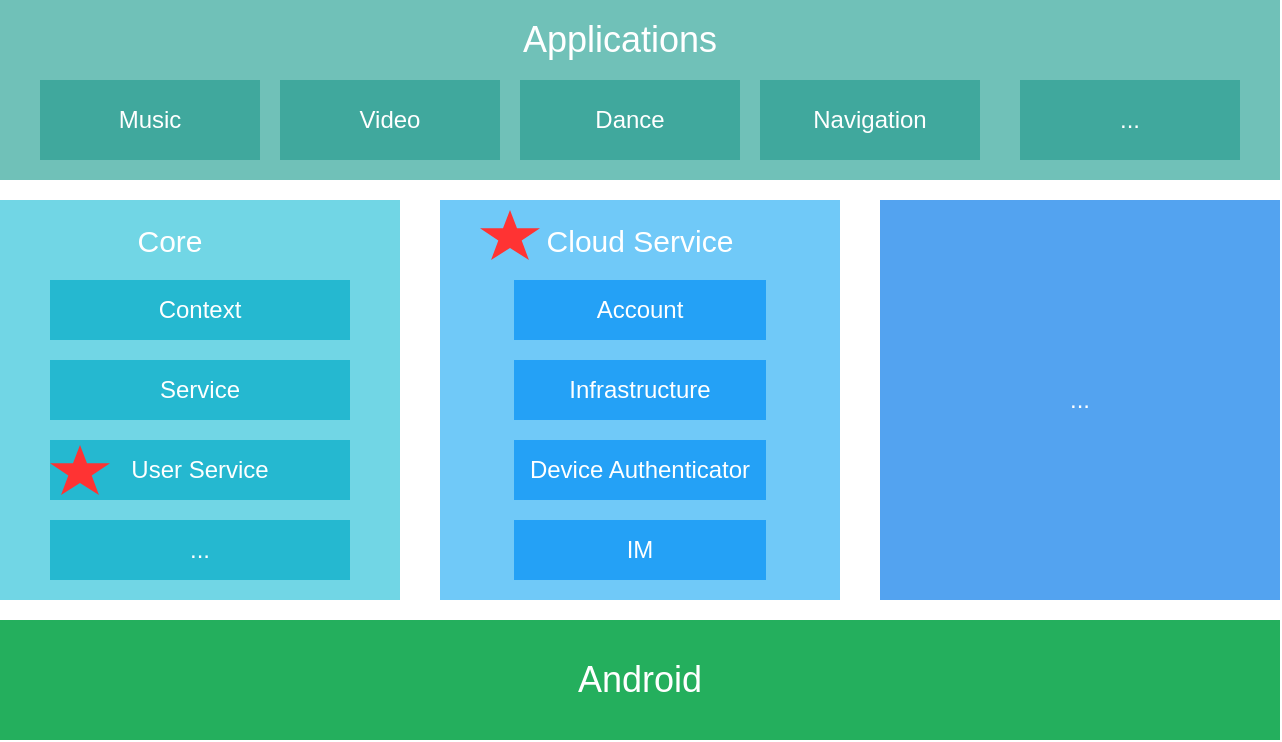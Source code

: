 <mxfile version="14.4.2" type="github">
  <diagram id="SnjRfekPy-o0OqnQR4I5" name="第 1 页">
    <mxGraphModel dx="1426" dy="685" grid="1" gridSize="10" guides="1" tooltips="1" connect="1" arrows="1" fold="1" page="1" pageScale="1" pageWidth="827" pageHeight="1169" math="0" shadow="0">
      <root>
        <mxCell id="0" />
        <mxCell id="1" parent="0" />
        <mxCell id="-p3FHsMHLCQBcIgLG7pE-1" value="" style="rounded=0;whiteSpace=wrap;html=1;fillColor=#70C1B8;strokeColor=none;" vertex="1" parent="1">
          <mxGeometry x="30" y="180" width="640" height="90" as="geometry" />
        </mxCell>
        <mxCell id="-p3FHsMHLCQBcIgLG7pE-2" value="Applications" style="text;html=1;strokeColor=none;fillColor=none;align=center;verticalAlign=middle;whiteSpace=wrap;rounded=0;fontSize=18;fontColor=#FFFFFF;" vertex="1" parent="1">
          <mxGeometry x="320" y="190" width="40" height="20" as="geometry" />
        </mxCell>
        <mxCell id="-p3FHsMHLCQBcIgLG7pE-3" value="Music" style="rounded=0;whiteSpace=wrap;html=1;fillColor=#40A89D;strokeColor=none;fontColor=#FFFFFF;" vertex="1" parent="1">
          <mxGeometry x="50" y="220" width="110" height="40" as="geometry" />
        </mxCell>
        <mxCell id="-p3FHsMHLCQBcIgLG7pE-4" value="Video" style="rounded=0;whiteSpace=wrap;html=1;fillColor=#40A89D;strokeColor=none;fontColor=#FFFFFF;" vertex="1" parent="1">
          <mxGeometry x="170" y="220" width="110" height="40" as="geometry" />
        </mxCell>
        <mxCell id="-p3FHsMHLCQBcIgLG7pE-5" value="Dance" style="rounded=0;whiteSpace=wrap;html=1;fillColor=#40A89D;strokeColor=none;fontColor=#FFFFFF;" vertex="1" parent="1">
          <mxGeometry x="290" y="220" width="110" height="40" as="geometry" />
        </mxCell>
        <mxCell id="-p3FHsMHLCQBcIgLG7pE-6" value="Navigation" style="rounded=0;whiteSpace=wrap;html=1;fillColor=#40A89D;strokeColor=none;fontColor=#FFFFFF;" vertex="1" parent="1">
          <mxGeometry x="410" y="220" width="110" height="40" as="geometry" />
        </mxCell>
        <mxCell id="-p3FHsMHLCQBcIgLG7pE-10" value="..." style="rounded=0;whiteSpace=wrap;html=1;fillColor=#40A89D;strokeColor=none;fontColor=#FFFFFF;" vertex="1" parent="1">
          <mxGeometry x="540" y="220" width="110" height="40" as="geometry" />
        </mxCell>
        <mxCell id="-p3FHsMHLCQBcIgLG7pE-11" value="&lt;font style=&quot;font-size: 18px&quot;&gt;Android&lt;/font&gt;" style="rounded=0;whiteSpace=wrap;html=1;fillColor=#24AF5D;strokeColor=none;fontColor=#FFFFFF;" vertex="1" parent="1">
          <mxGeometry x="30" y="490" width="640" height="60" as="geometry" />
        </mxCell>
        <mxCell id="-p3FHsMHLCQBcIgLG7pE-12" value="" style="rounded=0;whiteSpace=wrap;html=1;fillColor=#71D6E5;strokeColor=none;" vertex="1" parent="1">
          <mxGeometry x="30" y="280" width="200" height="200" as="geometry" />
        </mxCell>
        <mxCell id="-p3FHsMHLCQBcIgLG7pE-13" value="Core" style="text;html=1;strokeColor=none;fillColor=none;align=center;verticalAlign=middle;whiteSpace=wrap;rounded=0;fontSize=15;fontColor=#FFFFFF;" vertex="1" parent="1">
          <mxGeometry x="95" y="290" width="40" height="20" as="geometry" />
        </mxCell>
        <mxCell id="-p3FHsMHLCQBcIgLG7pE-15" value="" style="rounded=0;whiteSpace=wrap;html=1;fillColor=#70C9F8;strokeColor=none;" vertex="1" parent="1">
          <mxGeometry x="250" y="280" width="200" height="200" as="geometry" />
        </mxCell>
        <mxCell id="-p3FHsMHLCQBcIgLG7pE-16" value="..." style="rounded=0;whiteSpace=wrap;html=1;fillColor=#53A3F0;strokeColor=none;fontColor=#FFFFFF;" vertex="1" parent="1">
          <mxGeometry x="470" y="280" width="200" height="200" as="geometry" />
        </mxCell>
        <mxCell id="-p3FHsMHLCQBcIgLG7pE-17" value="Cloud Service" style="text;html=1;strokeColor=none;fillColor=none;align=center;verticalAlign=middle;whiteSpace=wrap;rounded=0;fontSize=15;fontColor=#FFFFFF;" vertex="1" parent="1">
          <mxGeometry x="300" y="290" width="100" height="20" as="geometry" />
        </mxCell>
        <mxCell id="-p3FHsMHLCQBcIgLG7pE-19" value="Context" style="rounded=0;whiteSpace=wrap;html=1;fillColor=#25B8D0;strokeColor=none;fontColor=#FFFFFF;" vertex="1" parent="1">
          <mxGeometry x="55" y="320" width="150" height="30" as="geometry" />
        </mxCell>
        <mxCell id="-p3FHsMHLCQBcIgLG7pE-21" value="Service" style="rounded=0;whiteSpace=wrap;html=1;fillColor=#25B8D0;strokeColor=none;fontColor=#FFFFFF;" vertex="1" parent="1">
          <mxGeometry x="55" y="360" width="150" height="30" as="geometry" />
        </mxCell>
        <mxCell id="-p3FHsMHLCQBcIgLG7pE-23" value="..." style="rounded=0;whiteSpace=wrap;html=1;fillColor=#25B8D0;strokeColor=none;fontColor=#FFFFFF;" vertex="1" parent="1">
          <mxGeometry x="55" y="440" width="150" height="30" as="geometry" />
        </mxCell>
        <mxCell id="-p3FHsMHLCQBcIgLG7pE-25" value="Account" style="rounded=0;whiteSpace=wrap;html=1;fillColor=#24A1F6;strokeColor=none;fontColor=#FFFFFF;" vertex="1" parent="1">
          <mxGeometry x="287" y="320" width="126" height="30" as="geometry" />
        </mxCell>
        <mxCell id="-p3FHsMHLCQBcIgLG7pE-26" value="Infrastructure" style="rounded=0;whiteSpace=wrap;html=1;fillColor=#24A1F6;strokeColor=none;fontColor=#FFFFFF;" vertex="1" parent="1">
          <mxGeometry x="287" y="360" width="126" height="30" as="geometry" />
        </mxCell>
        <mxCell id="-p3FHsMHLCQBcIgLG7pE-27" value="Device Authenticator" style="rounded=0;whiteSpace=wrap;html=1;fillColor=#24A1F6;strokeColor=none;fontColor=#FFFFFF;" vertex="1" parent="1">
          <mxGeometry x="287" y="400" width="126" height="30" as="geometry" />
        </mxCell>
        <mxCell id="-p3FHsMHLCQBcIgLG7pE-28" value="User Service" style="rounded=0;whiteSpace=wrap;html=1;fillColor=#25B8D0;strokeColor=none;fontColor=#FFFFFF;" vertex="1" parent="1">
          <mxGeometry x="55" y="400" width="150" height="30" as="geometry" />
        </mxCell>
        <mxCell id="-p3FHsMHLCQBcIgLG7pE-29" value="IM" style="rounded=0;whiteSpace=wrap;html=1;fillColor=#24A1F6;strokeColor=none;fontColor=#FFFFFF;" vertex="1" parent="1">
          <mxGeometry x="287" y="440" width="126" height="30" as="geometry" />
        </mxCell>
        <mxCell id="-p3FHsMHLCQBcIgLG7pE-30" value="" style="verticalLabelPosition=bottom;verticalAlign=top;html=1;shape=mxgraph.basic.star;fillColor=#FF3333;strokeColor=none;" vertex="1" parent="1">
          <mxGeometry x="55" y="402.5" width="30" height="25" as="geometry" />
        </mxCell>
        <mxCell id="-p3FHsMHLCQBcIgLG7pE-32" value="" style="verticalLabelPosition=bottom;verticalAlign=top;html=1;shape=mxgraph.basic.star;fillColor=#FF3333;strokeColor=none;" vertex="1" parent="1">
          <mxGeometry x="270" y="285" width="30" height="25" as="geometry" />
        </mxCell>
      </root>
    </mxGraphModel>
  </diagram>
</mxfile>
